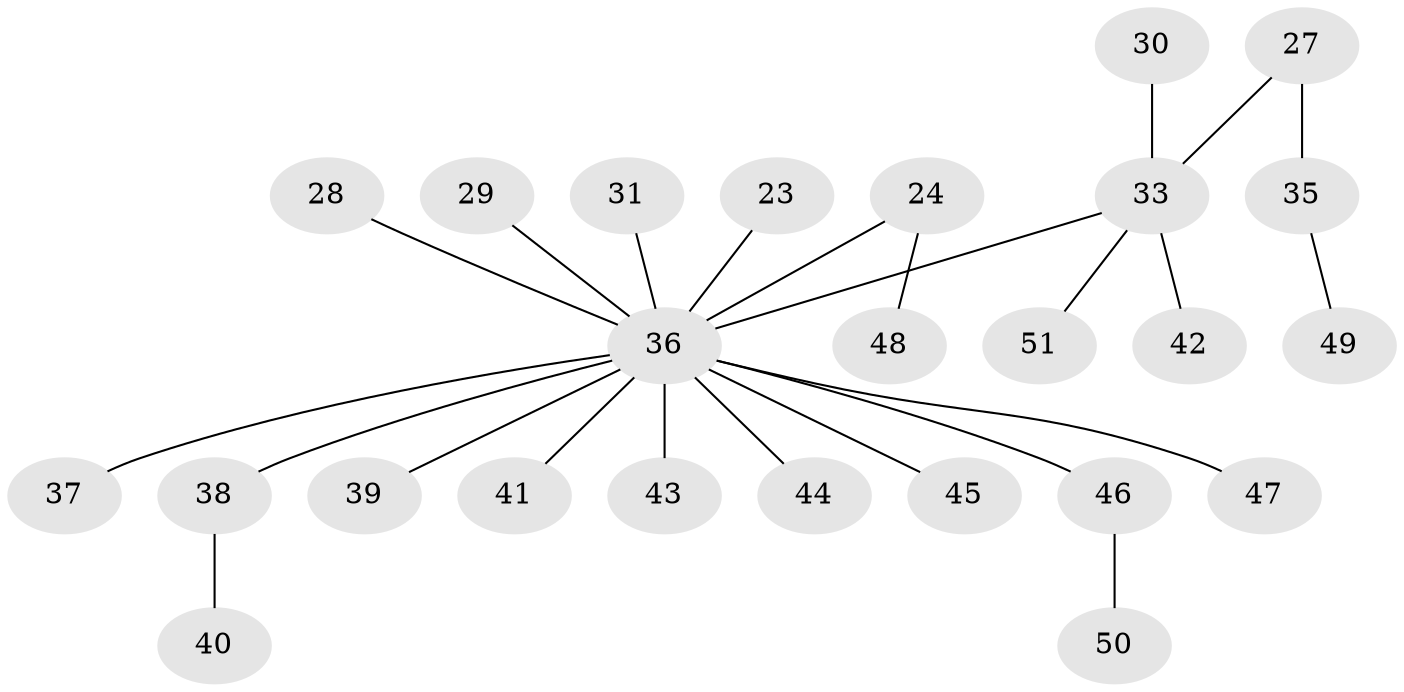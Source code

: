 // original degree distribution, {3: 0.1568627450980392, 8: 0.0196078431372549, 4: 0.0784313725490196, 5: 0.0196078431372549, 2: 0.19607843137254902, 1: 0.5294117647058824}
// Generated by graph-tools (version 1.1) at 2025/53/03/09/25 04:53:10]
// undirected, 25 vertices, 24 edges
graph export_dot {
graph [start="1"]
  node [color=gray90,style=filled];
  23;
  24 [super="+5"];
  27;
  28;
  29;
  30;
  31;
  33 [super="+7+6+26"];
  35;
  36 [super="+9+34+12+8+15+11+17+18+20+21+22+32"];
  37;
  38;
  39;
  40;
  41;
  42;
  43;
  44;
  45;
  46;
  47;
  48 [super="+10"];
  49;
  50;
  51;
  23 -- 36;
  24 -- 36;
  24 -- 48;
  27 -- 35;
  27 -- 33;
  28 -- 36;
  29 -- 36;
  30 -- 33;
  31 -- 36;
  33 -- 36;
  33 -- 42;
  33 -- 51;
  35 -- 49;
  36 -- 43;
  36 -- 46;
  36 -- 45;
  36 -- 41;
  36 -- 44;
  36 -- 37;
  36 -- 38;
  36 -- 39;
  36 -- 47;
  38 -- 40;
  46 -- 50;
}
